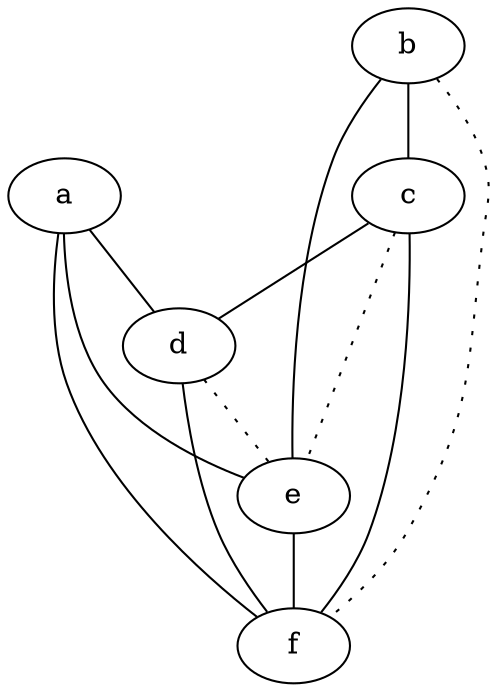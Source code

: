graph {
a -- d;
a -- e;
a -- f;
b -- c;
b -- e;
b -- f [style=dotted];
c -- d;
c -- e [style=dotted];
c -- f;
d -- e [style=dotted];
d -- f;
e -- f;
}

